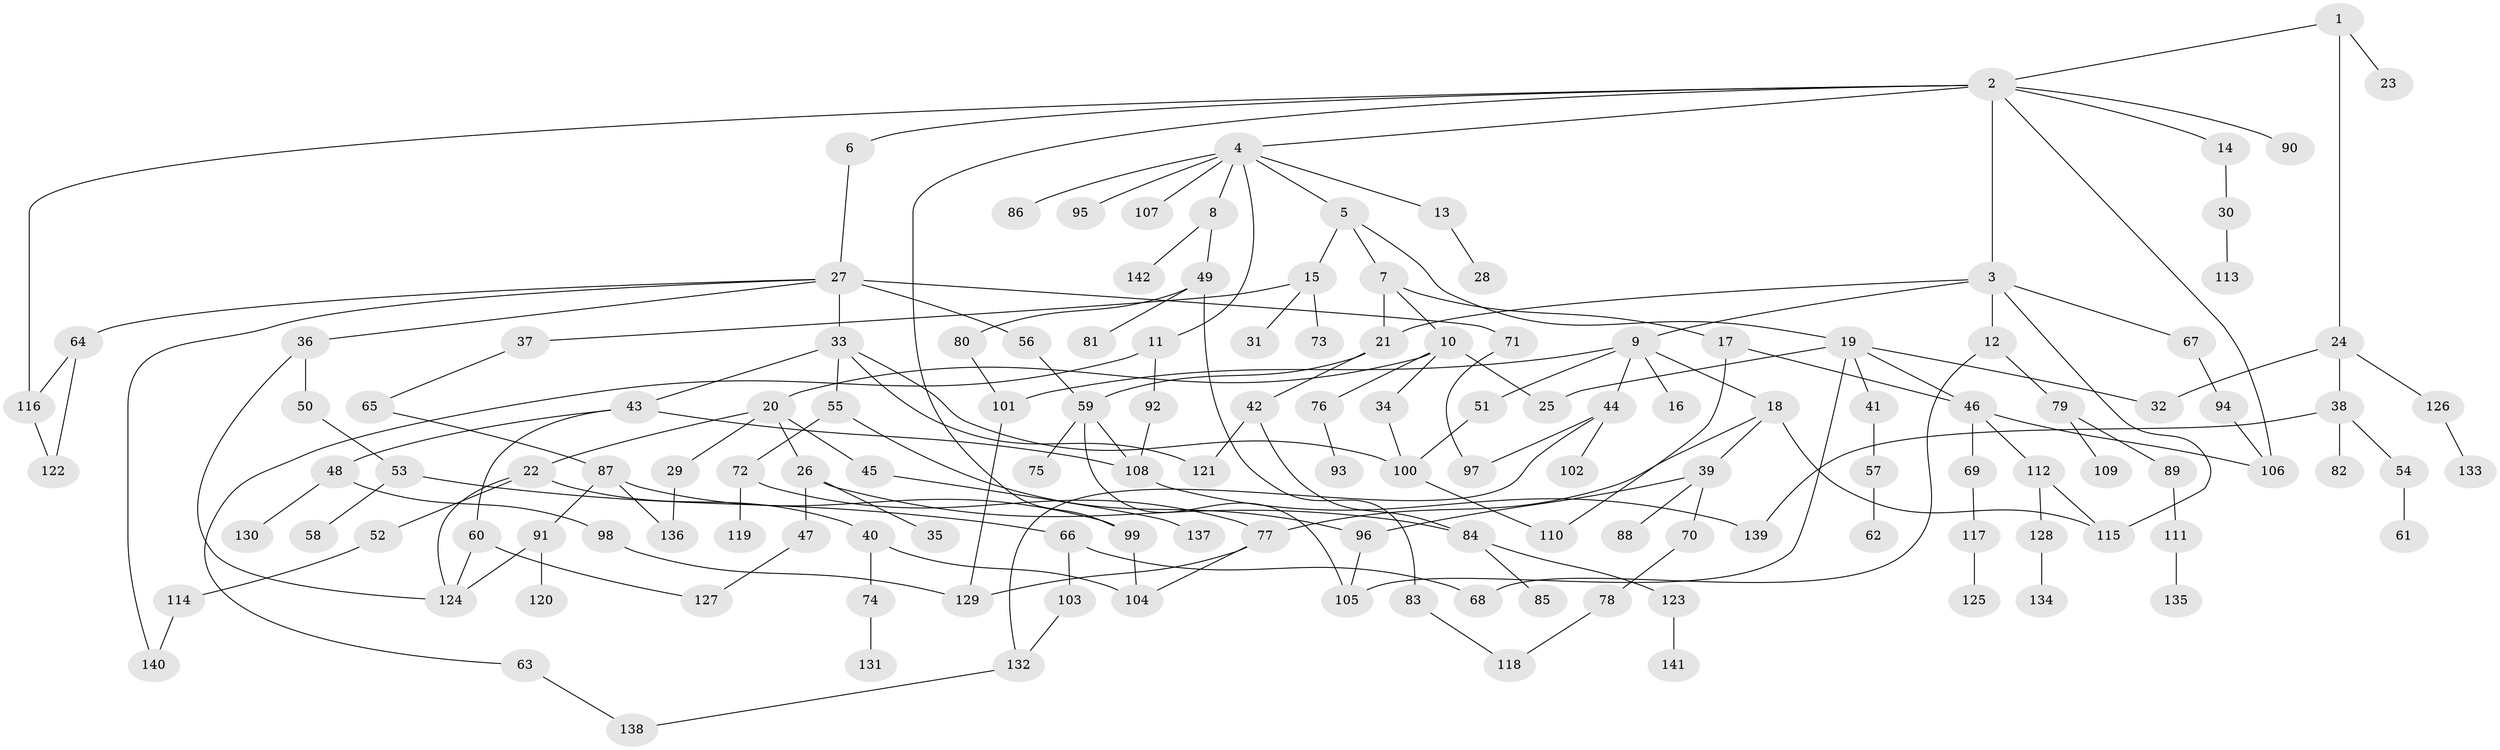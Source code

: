 // Generated by graph-tools (version 1.1) at 2025/01/03/09/25 03:01:11]
// undirected, 142 vertices, 181 edges
graph export_dot {
graph [start="1"]
  node [color=gray90,style=filled];
  1;
  2;
  3;
  4;
  5;
  6;
  7;
  8;
  9;
  10;
  11;
  12;
  13;
  14;
  15;
  16;
  17;
  18;
  19;
  20;
  21;
  22;
  23;
  24;
  25;
  26;
  27;
  28;
  29;
  30;
  31;
  32;
  33;
  34;
  35;
  36;
  37;
  38;
  39;
  40;
  41;
  42;
  43;
  44;
  45;
  46;
  47;
  48;
  49;
  50;
  51;
  52;
  53;
  54;
  55;
  56;
  57;
  58;
  59;
  60;
  61;
  62;
  63;
  64;
  65;
  66;
  67;
  68;
  69;
  70;
  71;
  72;
  73;
  74;
  75;
  76;
  77;
  78;
  79;
  80;
  81;
  82;
  83;
  84;
  85;
  86;
  87;
  88;
  89;
  90;
  91;
  92;
  93;
  94;
  95;
  96;
  97;
  98;
  99;
  100;
  101;
  102;
  103;
  104;
  105;
  106;
  107;
  108;
  109;
  110;
  111;
  112;
  113;
  114;
  115;
  116;
  117;
  118;
  119;
  120;
  121;
  122;
  123;
  124;
  125;
  126;
  127;
  128;
  129;
  130;
  131;
  132;
  133;
  134;
  135;
  136;
  137;
  138;
  139;
  140;
  141;
  142;
  1 -- 2;
  1 -- 23;
  1 -- 24;
  2 -- 3;
  2 -- 4;
  2 -- 6;
  2 -- 14;
  2 -- 90;
  2 -- 106;
  2 -- 116;
  2 -- 99;
  3 -- 9;
  3 -- 12;
  3 -- 21;
  3 -- 67;
  3 -- 115;
  4 -- 5;
  4 -- 8;
  4 -- 11;
  4 -- 13;
  4 -- 86;
  4 -- 95;
  4 -- 107;
  5 -- 7;
  5 -- 15;
  5 -- 19;
  6 -- 27;
  7 -- 10;
  7 -- 17;
  7 -- 21;
  8 -- 49;
  8 -- 142;
  9 -- 16;
  9 -- 18;
  9 -- 44;
  9 -- 51;
  9 -- 101;
  10 -- 20;
  10 -- 34;
  10 -- 76;
  10 -- 25;
  11 -- 63;
  11 -- 92;
  12 -- 79;
  12 -- 68;
  13 -- 28;
  14 -- 30;
  15 -- 31;
  15 -- 37;
  15 -- 73;
  17 -- 110;
  17 -- 46;
  18 -- 39;
  18 -- 77;
  18 -- 115;
  19 -- 25;
  19 -- 41;
  19 -- 46;
  19 -- 32;
  19 -- 105;
  20 -- 22;
  20 -- 26;
  20 -- 29;
  20 -- 45;
  21 -- 42;
  21 -- 59;
  22 -- 40;
  22 -- 52;
  22 -- 124;
  24 -- 32;
  24 -- 38;
  24 -- 126;
  26 -- 35;
  26 -- 47;
  26 -- 84;
  27 -- 33;
  27 -- 36;
  27 -- 56;
  27 -- 64;
  27 -- 71;
  27 -- 140;
  29 -- 136;
  30 -- 113;
  33 -- 43;
  33 -- 55;
  33 -- 100;
  33 -- 121;
  34 -- 100;
  36 -- 50;
  36 -- 124;
  37 -- 65;
  38 -- 54;
  38 -- 82;
  38 -- 139;
  39 -- 70;
  39 -- 88;
  39 -- 96;
  40 -- 74;
  40 -- 104;
  41 -- 57;
  42 -- 84;
  42 -- 121;
  43 -- 48;
  43 -- 60;
  43 -- 108;
  44 -- 102;
  44 -- 132;
  44 -- 97;
  45 -- 137;
  46 -- 69;
  46 -- 112;
  46 -- 106;
  47 -- 127;
  48 -- 98;
  48 -- 130;
  49 -- 80;
  49 -- 81;
  49 -- 83;
  50 -- 53;
  51 -- 100;
  52 -- 114;
  53 -- 58;
  53 -- 66;
  54 -- 61;
  55 -- 72;
  55 -- 96;
  56 -- 59;
  57 -- 62;
  59 -- 75;
  59 -- 108;
  59 -- 105;
  60 -- 124;
  60 -- 127;
  63 -- 138;
  64 -- 122;
  64 -- 116;
  65 -- 87;
  66 -- 68;
  66 -- 103;
  67 -- 94;
  69 -- 117;
  70 -- 78;
  71 -- 97;
  72 -- 119;
  72 -- 77;
  74 -- 131;
  76 -- 93;
  77 -- 104;
  77 -- 129;
  78 -- 118;
  79 -- 89;
  79 -- 109;
  80 -- 101;
  83 -- 118;
  84 -- 85;
  84 -- 123;
  87 -- 91;
  87 -- 99;
  87 -- 136;
  89 -- 111;
  91 -- 120;
  91 -- 124;
  92 -- 108;
  94 -- 106;
  96 -- 105;
  98 -- 129;
  99 -- 104;
  100 -- 110;
  101 -- 129;
  103 -- 132;
  108 -- 139;
  111 -- 135;
  112 -- 128;
  112 -- 115;
  114 -- 140;
  116 -- 122;
  117 -- 125;
  123 -- 141;
  126 -- 133;
  128 -- 134;
  132 -- 138;
}
